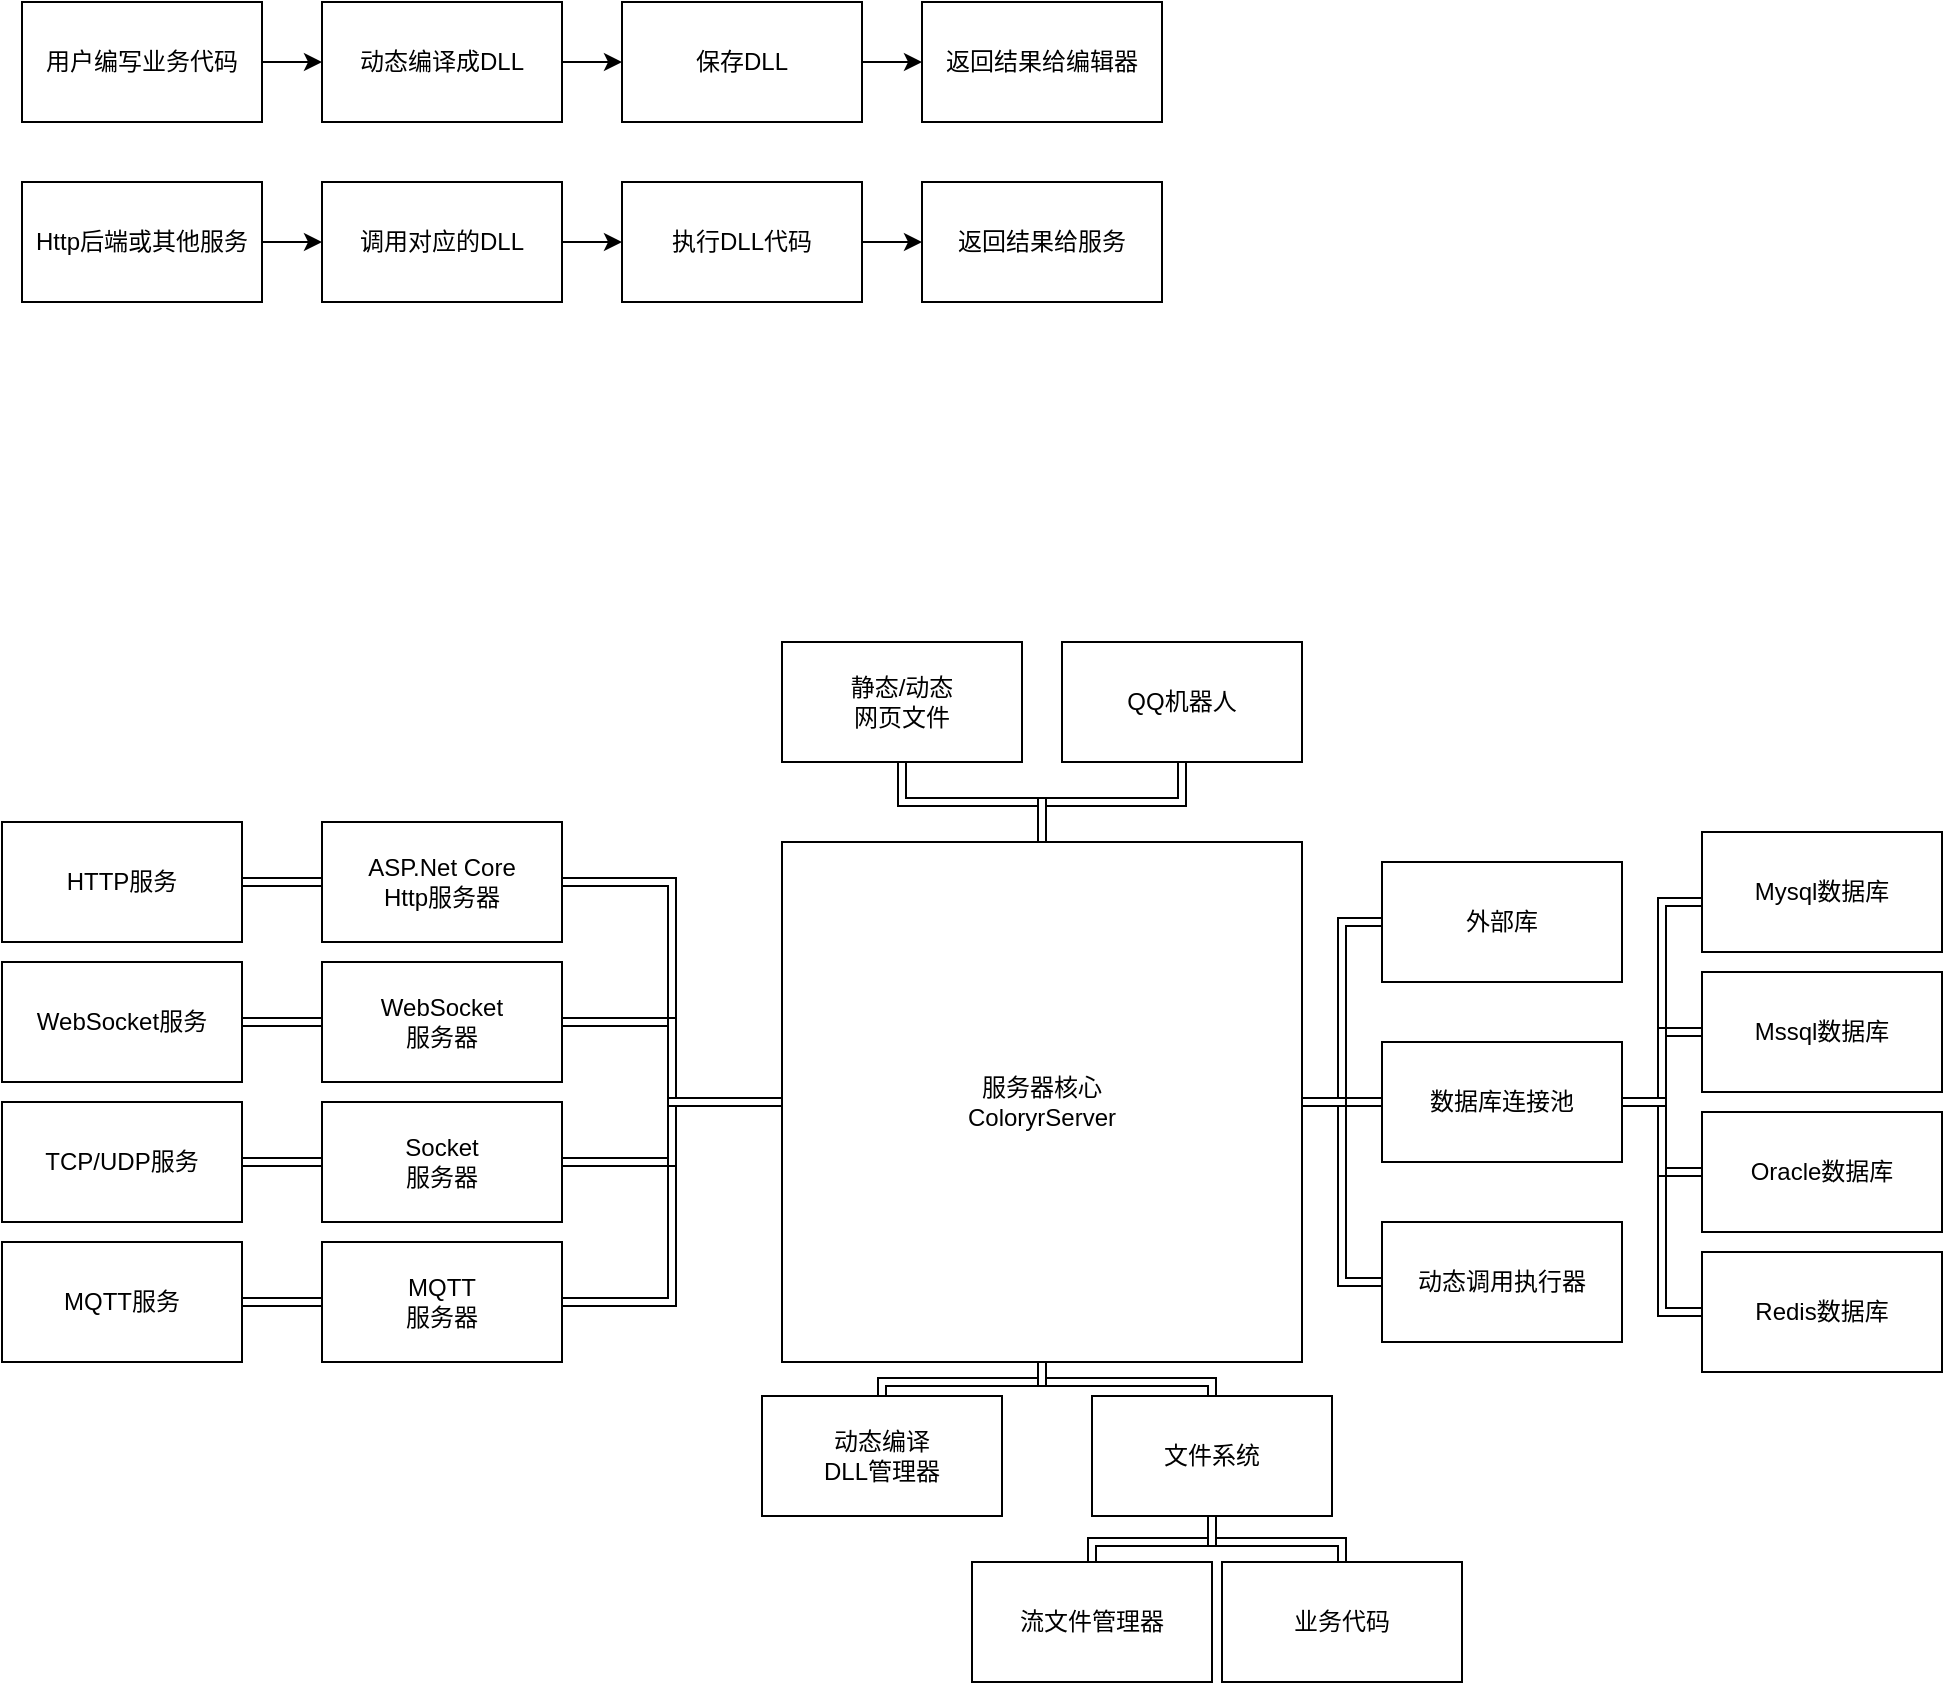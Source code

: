 <mxfile version="15.8.7" type="device"><diagram id="NknwPfQEq3ZQMCU13Y7k" name="第 1 页"><mxGraphModel dx="760" dy="591" grid="1" gridSize="10" guides="1" tooltips="1" connect="1" arrows="1" fold="1" page="1" pageScale="1" pageWidth="1169" pageHeight="1654" math="0" shadow="0"><root><mxCell id="0"/><mxCell id="1" parent="0"/><mxCell id="tdBevUMQj-T-QXLq0EBO-3" value="" style="edgeStyle=orthogonalEdgeStyle;rounded=0;orthogonalLoop=1;jettySize=auto;html=1;shape=link;" parent="1" source="tdBevUMQj-T-QXLq0EBO-1" target="tdBevUMQj-T-QXLq0EBO-2" edge="1"><mxGeometry relative="1" as="geometry"/></mxCell><mxCell id="tdBevUMQj-T-QXLq0EBO-5" value="" style="edgeStyle=orthogonalEdgeStyle;shape=link;rounded=0;orthogonalLoop=1;jettySize=auto;html=1;" parent="1" source="tdBevUMQj-T-QXLq0EBO-1" target="tdBevUMQj-T-QXLq0EBO-4" edge="1"><mxGeometry relative="1" as="geometry"><Array as="points"><mxPoint x="560" y="820"/><mxPoint x="480" y="820"/></Array></mxGeometry></mxCell><mxCell id="tdBevUMQj-T-QXLq0EBO-9" value="" style="edgeStyle=orthogonalEdgeStyle;shape=link;rounded=0;orthogonalLoop=1;jettySize=auto;html=1;" parent="1" source="tdBevUMQj-T-QXLq0EBO-1" target="tdBevUMQj-T-QXLq0EBO-8" edge="1"><mxGeometry relative="1" as="geometry"/></mxCell><mxCell id="tdBevUMQj-T-QXLq0EBO-1" value="服务器核心&lt;br&gt;ColoryrServer" style="whiteSpace=wrap;html=1;aspect=fixed;" parent="1" vertex="1"><mxGeometry x="430" y="550" width="260" height="260" as="geometry"/></mxCell><mxCell id="tdBevUMQj-T-QXLq0EBO-7" value="" style="edgeStyle=orthogonalEdgeStyle;shape=link;rounded=0;orthogonalLoop=1;jettySize=auto;html=1;" parent="1" source="tdBevUMQj-T-QXLq0EBO-2" target="tdBevUMQj-T-QXLq0EBO-6" edge="1"><mxGeometry relative="1" as="geometry"/></mxCell><mxCell id="tdBevUMQj-T-QXLq0EBO-2" value="ASP.Net Core&lt;br&gt;Http服务器" style="rounded=0;whiteSpace=wrap;html=1;" parent="1" vertex="1"><mxGeometry x="200" y="540" width="120" height="60" as="geometry"/></mxCell><mxCell id="tdBevUMQj-T-QXLq0EBO-4" value="动态编译&lt;br&gt;DLL管理器" style="rounded=0;whiteSpace=wrap;html=1;" parent="1" vertex="1"><mxGeometry x="420" y="827" width="120" height="60" as="geometry"/></mxCell><mxCell id="tdBevUMQj-T-QXLq0EBO-6" value="HTTP服务" style="rounded=0;whiteSpace=wrap;html=1;" parent="1" vertex="1"><mxGeometry x="40" y="540" width="120" height="60" as="geometry"/></mxCell><mxCell id="tdBevUMQj-T-QXLq0EBO-8" value="WebSocket&lt;br&gt;服务器" style="rounded=0;whiteSpace=wrap;html=1;" parent="1" vertex="1"><mxGeometry x="200" y="610" width="120" height="60" as="geometry"/></mxCell><mxCell id="tdBevUMQj-T-QXLq0EBO-11" value="" style="edgeStyle=orthogonalEdgeStyle;shape=link;rounded=0;orthogonalLoop=1;jettySize=auto;html=1;" parent="1" source="tdBevUMQj-T-QXLq0EBO-10" target="tdBevUMQj-T-QXLq0EBO-8" edge="1"><mxGeometry relative="1" as="geometry"/></mxCell><mxCell id="tdBevUMQj-T-QXLq0EBO-10" value="WebSocket服务" style="rounded=0;whiteSpace=wrap;html=1;" parent="1" vertex="1"><mxGeometry x="40" y="610" width="120" height="60" as="geometry"/></mxCell><mxCell id="tdBevUMQj-T-QXLq0EBO-15" value="" style="edgeStyle=orthogonalEdgeStyle;shape=link;rounded=0;orthogonalLoop=1;jettySize=auto;html=1;" parent="1" source="tdBevUMQj-T-QXLq0EBO-12" target="tdBevUMQj-T-QXLq0EBO-1" edge="1"><mxGeometry relative="1" as="geometry"><Array as="points"><mxPoint x="375" y="710"/><mxPoint x="375" y="680"/></Array></mxGeometry></mxCell><mxCell id="tdBevUMQj-T-QXLq0EBO-12" value="Socket&lt;br&gt;服务器" style="rounded=0;whiteSpace=wrap;html=1;" parent="1" vertex="1"><mxGeometry x="200" y="680" width="120" height="60" as="geometry"/></mxCell><mxCell id="tdBevUMQj-T-QXLq0EBO-14" value="" style="edgeStyle=orthogonalEdgeStyle;shape=link;rounded=0;orthogonalLoop=1;jettySize=auto;html=1;" parent="1" source="tdBevUMQj-T-QXLq0EBO-13" target="tdBevUMQj-T-QXLq0EBO-12" edge="1"><mxGeometry relative="1" as="geometry"/></mxCell><mxCell id="tdBevUMQj-T-QXLq0EBO-13" value="TCP/UDP服务" style="rounded=0;whiteSpace=wrap;html=1;" parent="1" vertex="1"><mxGeometry x="40" y="680" width="120" height="60" as="geometry"/></mxCell><mxCell id="tdBevUMQj-T-QXLq0EBO-17" value="" style="edgeStyle=orthogonalEdgeStyle;shape=link;rounded=0;orthogonalLoop=1;jettySize=auto;html=1;" parent="1" source="tdBevUMQj-T-QXLq0EBO-16" target="tdBevUMQj-T-QXLq0EBO-1" edge="1"><mxGeometry relative="1" as="geometry"/></mxCell><mxCell id="tdBevUMQj-T-QXLq0EBO-16" value="MQTT&lt;br&gt;服务器" style="rounded=0;whiteSpace=wrap;html=1;" parent="1" vertex="1"><mxGeometry x="200" y="750" width="120" height="60" as="geometry"/></mxCell><mxCell id="tdBevUMQj-T-QXLq0EBO-19" value="" style="edgeStyle=orthogonalEdgeStyle;shape=link;rounded=0;orthogonalLoop=1;jettySize=auto;html=1;" parent="1" source="tdBevUMQj-T-QXLq0EBO-18" target="tdBevUMQj-T-QXLq0EBO-16" edge="1"><mxGeometry relative="1" as="geometry"/></mxCell><mxCell id="tdBevUMQj-T-QXLq0EBO-18" value="MQTT服务" style="rounded=0;whiteSpace=wrap;html=1;" parent="1" vertex="1"><mxGeometry x="40" y="750" width="120" height="60" as="geometry"/></mxCell><mxCell id="tdBevUMQj-T-QXLq0EBO-21" value="" style="edgeStyle=orthogonalEdgeStyle;shape=link;rounded=0;orthogonalLoop=1;jettySize=auto;html=1;" parent="1" source="tdBevUMQj-T-QXLq0EBO-20" target="tdBevUMQj-T-QXLq0EBO-1" edge="1"><mxGeometry relative="1" as="geometry"><Array as="points"><mxPoint x="645" y="820"/><mxPoint x="560" y="820"/></Array></mxGeometry></mxCell><mxCell id="tdBevUMQj-T-QXLq0EBO-20" value="文件系统" style="rounded=0;whiteSpace=wrap;html=1;" parent="1" vertex="1"><mxGeometry x="585" y="827" width="120" height="60" as="geometry"/></mxCell><mxCell id="tdBevUMQj-T-QXLq0EBO-23" value="" style="edgeStyle=orthogonalEdgeStyle;shape=link;rounded=0;orthogonalLoop=1;jettySize=auto;html=1;" parent="1" source="tdBevUMQj-T-QXLq0EBO-22" target="tdBevUMQj-T-QXLq0EBO-1" edge="1"><mxGeometry relative="1" as="geometry"/></mxCell><mxCell id="tdBevUMQj-T-QXLq0EBO-22" value="静态/动态&lt;br&gt;网页文件" style="rounded=0;whiteSpace=wrap;html=1;" parent="1" vertex="1"><mxGeometry x="430" y="450" width="120" height="60" as="geometry"/></mxCell><mxCell id="tdBevUMQj-T-QXLq0EBO-25" value="" style="edgeStyle=orthogonalEdgeStyle;shape=link;rounded=0;orthogonalLoop=1;jettySize=auto;html=1;" parent="1" source="tdBevUMQj-T-QXLq0EBO-24" target="tdBevUMQj-T-QXLq0EBO-1" edge="1"><mxGeometry relative="1" as="geometry"/></mxCell><mxCell id="tdBevUMQj-T-QXLq0EBO-24" value="QQ机器人" style="rounded=0;whiteSpace=wrap;html=1;" parent="1" vertex="1"><mxGeometry x="570" y="450" width="120" height="60" as="geometry"/></mxCell><mxCell id="tdBevUMQj-T-QXLq0EBO-31" value="" style="edgeStyle=orthogonalEdgeStyle;shape=link;rounded=0;orthogonalLoop=1;jettySize=auto;html=1;" parent="1" source="tdBevUMQj-T-QXLq0EBO-26" target="tdBevUMQj-T-QXLq0EBO-20" edge="1"><mxGeometry relative="1" as="geometry"><Array as="points"><mxPoint x="710" y="900"/><mxPoint x="645" y="900"/></Array></mxGeometry></mxCell><mxCell id="tdBevUMQj-T-QXLq0EBO-26" value="业务代码" style="rounded=0;whiteSpace=wrap;html=1;" parent="1" vertex="1"><mxGeometry x="650" y="910" width="120" height="60" as="geometry"/></mxCell><mxCell id="tdBevUMQj-T-QXLq0EBO-32" value="" style="edgeStyle=orthogonalEdgeStyle;shape=link;rounded=0;orthogonalLoop=1;jettySize=auto;html=1;" parent="1" source="tdBevUMQj-T-QXLq0EBO-28" target="tdBevUMQj-T-QXLq0EBO-20" edge="1"><mxGeometry relative="1" as="geometry"><Array as="points"><mxPoint x="585" y="900"/><mxPoint x="645" y="900"/></Array></mxGeometry></mxCell><mxCell id="tdBevUMQj-T-QXLq0EBO-28" value="流文件管理器" style="rounded=0;whiteSpace=wrap;html=1;" parent="1" vertex="1"><mxGeometry x="525" y="910" width="120" height="60" as="geometry"/></mxCell><mxCell id="tdBevUMQj-T-QXLq0EBO-34" value="" style="edgeStyle=orthogonalEdgeStyle;shape=link;rounded=0;orthogonalLoop=1;jettySize=auto;html=1;" parent="1" source="tdBevUMQj-T-QXLq0EBO-33" target="tdBevUMQj-T-QXLq0EBO-1" edge="1"><mxGeometry relative="1" as="geometry"/></mxCell><mxCell id="tdBevUMQj-T-QXLq0EBO-33" value="外部库" style="rounded=0;whiteSpace=wrap;html=1;" parent="1" vertex="1"><mxGeometry x="730" y="560" width="120" height="60" as="geometry"/></mxCell><mxCell id="tdBevUMQj-T-QXLq0EBO-36" value="" style="edgeStyle=orthogonalEdgeStyle;shape=link;rounded=0;orthogonalLoop=1;jettySize=auto;html=1;" parent="1" source="tdBevUMQj-T-QXLq0EBO-35" target="tdBevUMQj-T-QXLq0EBO-1" edge="1"><mxGeometry relative="1" as="geometry"/></mxCell><mxCell id="tdBevUMQj-T-QXLq0EBO-35" value="数据库连接池" style="rounded=0;whiteSpace=wrap;html=1;" parent="1" vertex="1"><mxGeometry x="730" y="650" width="120" height="60" as="geometry"/></mxCell><mxCell id="tdBevUMQj-T-QXLq0EBO-38" value="" style="edgeStyle=orthogonalEdgeStyle;shape=link;rounded=0;orthogonalLoop=1;jettySize=auto;html=1;" parent="1" source="tdBevUMQj-T-QXLq0EBO-37" target="tdBevUMQj-T-QXLq0EBO-35" edge="1"><mxGeometry relative="1" as="geometry"><Array as="points"><mxPoint x="870" y="580"/><mxPoint x="870" y="680"/></Array></mxGeometry></mxCell><mxCell id="tdBevUMQj-T-QXLq0EBO-37" value="Mysql数据库" style="rounded=0;whiteSpace=wrap;html=1;" parent="1" vertex="1"><mxGeometry x="890" y="545" width="120" height="60" as="geometry"/></mxCell><mxCell id="tdBevUMQj-T-QXLq0EBO-40" value="" style="edgeStyle=orthogonalEdgeStyle;shape=link;rounded=0;orthogonalLoop=1;jettySize=auto;html=1;" parent="1" source="tdBevUMQj-T-QXLq0EBO-39" target="tdBevUMQj-T-QXLq0EBO-35" edge="1"><mxGeometry relative="1" as="geometry"/></mxCell><mxCell id="tdBevUMQj-T-QXLq0EBO-39" value="Mssql数据库" style="rounded=0;whiteSpace=wrap;html=1;" parent="1" vertex="1"><mxGeometry x="890" y="615" width="120" height="60" as="geometry"/></mxCell><mxCell id="tdBevUMQj-T-QXLq0EBO-42" value="" style="edgeStyle=orthogonalEdgeStyle;shape=link;rounded=0;orthogonalLoop=1;jettySize=auto;html=1;" parent="1" source="tdBevUMQj-T-QXLq0EBO-41" target="tdBevUMQj-T-QXLq0EBO-35" edge="1"><mxGeometry relative="1" as="geometry"/></mxCell><mxCell id="tdBevUMQj-T-QXLq0EBO-41" value="Oracle数据库" style="rounded=0;whiteSpace=wrap;html=1;" parent="1" vertex="1"><mxGeometry x="890" y="685" width="120" height="60" as="geometry"/></mxCell><mxCell id="tdBevUMQj-T-QXLq0EBO-44" value="" style="edgeStyle=orthogonalEdgeStyle;shape=link;rounded=0;orthogonalLoop=1;jettySize=auto;html=1;" parent="1" source="tdBevUMQj-T-QXLq0EBO-43" target="tdBevUMQj-T-QXLq0EBO-35" edge="1"><mxGeometry relative="1" as="geometry"><Array as="points"><mxPoint x="870" y="785"/><mxPoint x="870" y="680"/></Array></mxGeometry></mxCell><mxCell id="tdBevUMQj-T-QXLq0EBO-43" value="Redis数据库" style="rounded=0;whiteSpace=wrap;html=1;" parent="1" vertex="1"><mxGeometry x="890" y="755" width="120" height="60" as="geometry"/></mxCell><mxCell id="tdBevUMQj-T-QXLq0EBO-46" value="" style="edgeStyle=orthogonalEdgeStyle;shape=link;rounded=0;orthogonalLoop=1;jettySize=auto;html=1;" parent="1" source="tdBevUMQj-T-QXLq0EBO-45" target="tdBevUMQj-T-QXLq0EBO-1" edge="1"><mxGeometry relative="1" as="geometry"/></mxCell><mxCell id="tdBevUMQj-T-QXLq0EBO-45" value="动态调用执行器" style="rounded=0;whiteSpace=wrap;html=1;" parent="1" vertex="1"><mxGeometry x="730" y="740" width="120" height="60" as="geometry"/></mxCell><mxCell id="BovMjxWlS9cfh-eslCSA-3" value="" style="edgeStyle=orthogonalEdgeStyle;rounded=0;orthogonalLoop=1;jettySize=auto;html=1;" edge="1" parent="1" source="BovMjxWlS9cfh-eslCSA-1" target="BovMjxWlS9cfh-eslCSA-2"><mxGeometry relative="1" as="geometry"/></mxCell><mxCell id="BovMjxWlS9cfh-eslCSA-1" value="用户编写业务代码" style="rounded=0;whiteSpace=wrap;html=1;" vertex="1" parent="1"><mxGeometry x="50" y="130" width="120" height="60" as="geometry"/></mxCell><mxCell id="BovMjxWlS9cfh-eslCSA-5" value="" style="edgeStyle=orthogonalEdgeStyle;rounded=0;orthogonalLoop=1;jettySize=auto;html=1;" edge="1" parent="1" source="BovMjxWlS9cfh-eslCSA-2" target="BovMjxWlS9cfh-eslCSA-4"><mxGeometry relative="1" as="geometry"/></mxCell><mxCell id="BovMjxWlS9cfh-eslCSA-2" value="动态编译成DLL" style="rounded=0;whiteSpace=wrap;html=1;" vertex="1" parent="1"><mxGeometry x="200" y="130" width="120" height="60" as="geometry"/></mxCell><mxCell id="BovMjxWlS9cfh-eslCSA-7" value="" style="edgeStyle=orthogonalEdgeStyle;rounded=0;orthogonalLoop=1;jettySize=auto;html=1;" edge="1" parent="1" source="BovMjxWlS9cfh-eslCSA-4" target="BovMjxWlS9cfh-eslCSA-6"><mxGeometry relative="1" as="geometry"/></mxCell><mxCell id="BovMjxWlS9cfh-eslCSA-4" value="保存DLL" style="rounded=0;whiteSpace=wrap;html=1;" vertex="1" parent="1"><mxGeometry x="350" y="130" width="120" height="60" as="geometry"/></mxCell><mxCell id="BovMjxWlS9cfh-eslCSA-6" value="返回结果给编辑器" style="rounded=0;whiteSpace=wrap;html=1;" vertex="1" parent="1"><mxGeometry x="500" y="130" width="120" height="60" as="geometry"/></mxCell><mxCell id="BovMjxWlS9cfh-eslCSA-12" value="" style="edgeStyle=orthogonalEdgeStyle;rounded=0;orthogonalLoop=1;jettySize=auto;html=1;" edge="1" parent="1" source="BovMjxWlS9cfh-eslCSA-8" target="BovMjxWlS9cfh-eslCSA-9"><mxGeometry relative="1" as="geometry"/></mxCell><mxCell id="BovMjxWlS9cfh-eslCSA-8" value="Http后端或其他服务" style="rounded=0;whiteSpace=wrap;html=1;" vertex="1" parent="1"><mxGeometry x="50" y="220" width="120" height="60" as="geometry"/></mxCell><mxCell id="BovMjxWlS9cfh-eslCSA-13" value="" style="edgeStyle=orthogonalEdgeStyle;rounded=0;orthogonalLoop=1;jettySize=auto;html=1;" edge="1" parent="1" source="BovMjxWlS9cfh-eslCSA-9" target="BovMjxWlS9cfh-eslCSA-10"><mxGeometry relative="1" as="geometry"/></mxCell><mxCell id="BovMjxWlS9cfh-eslCSA-9" value="调用对应的DLL" style="rounded=0;whiteSpace=wrap;html=1;" vertex="1" parent="1"><mxGeometry x="200" y="220" width="120" height="60" as="geometry"/></mxCell><mxCell id="BovMjxWlS9cfh-eslCSA-14" value="" style="edgeStyle=orthogonalEdgeStyle;rounded=0;orthogonalLoop=1;jettySize=auto;html=1;" edge="1" parent="1" source="BovMjxWlS9cfh-eslCSA-10" target="BovMjxWlS9cfh-eslCSA-11"><mxGeometry relative="1" as="geometry"/></mxCell><mxCell id="BovMjxWlS9cfh-eslCSA-10" value="执行DLL代码" style="rounded=0;whiteSpace=wrap;html=1;" vertex="1" parent="1"><mxGeometry x="350" y="220" width="120" height="60" as="geometry"/></mxCell><mxCell id="BovMjxWlS9cfh-eslCSA-11" value="返回结果给服务" style="rounded=0;whiteSpace=wrap;html=1;" vertex="1" parent="1"><mxGeometry x="500" y="220" width="120" height="60" as="geometry"/></mxCell></root></mxGraphModel></diagram></mxfile>